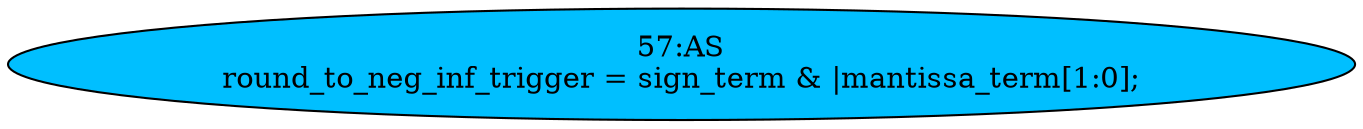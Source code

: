 strict digraph "" {
	node [label="\N"];
	"57:AS"	 [ast="<pyverilog.vparser.ast.Assign object at 0x7f0fff8c8ed0>",
		def_var="['round_to_neg_inf_trigger']",
		fillcolor=deepskyblue,
		label="57:AS
round_to_neg_inf_trigger = sign_term & |mantissa_term[1:0];",
		statements="[]",
		style=filled,
		typ=Assign,
		use_var="['sign_term', 'mantissa_term']"];
}
